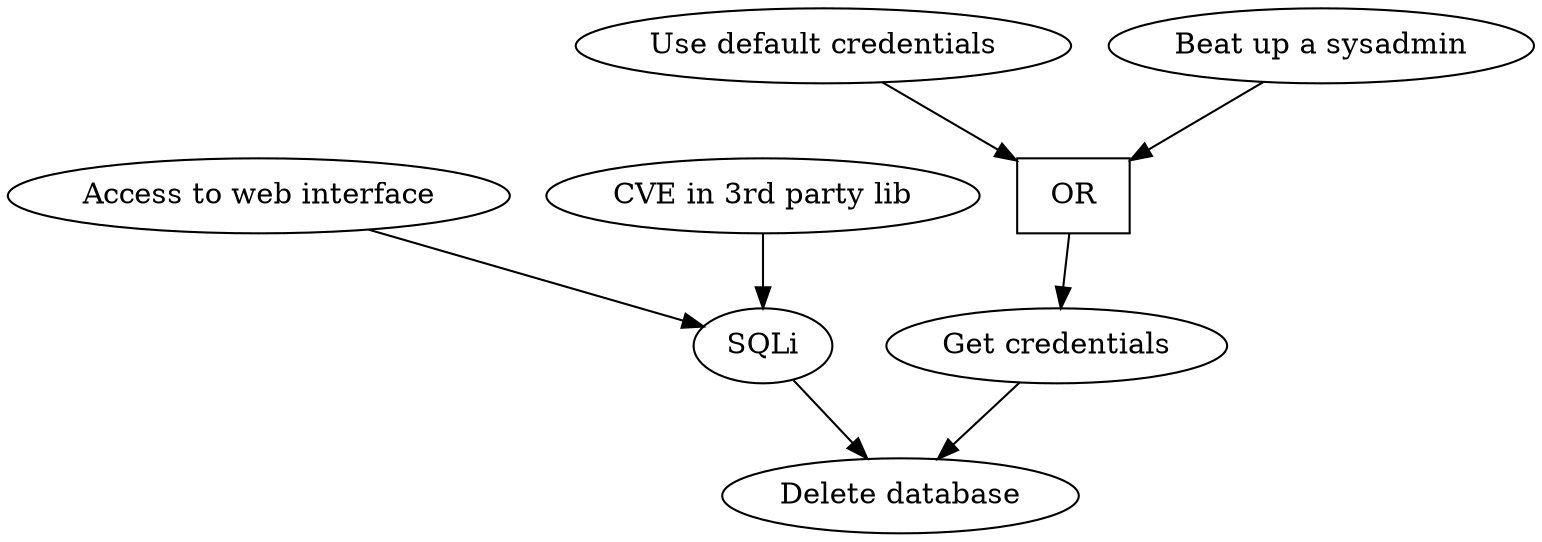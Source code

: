 digraph G {
    OR [shape=box]
    { "SQLi" "Get credentials" } -> "Delete database"
    { "Access to web interface" } -> "SQLi"
    { "Use default credentials", "Beat up a sysadmin" } -> "OR" -> "Get credentials"
    "CVE in 3rd party lib" -> "SQLi"
 }
 